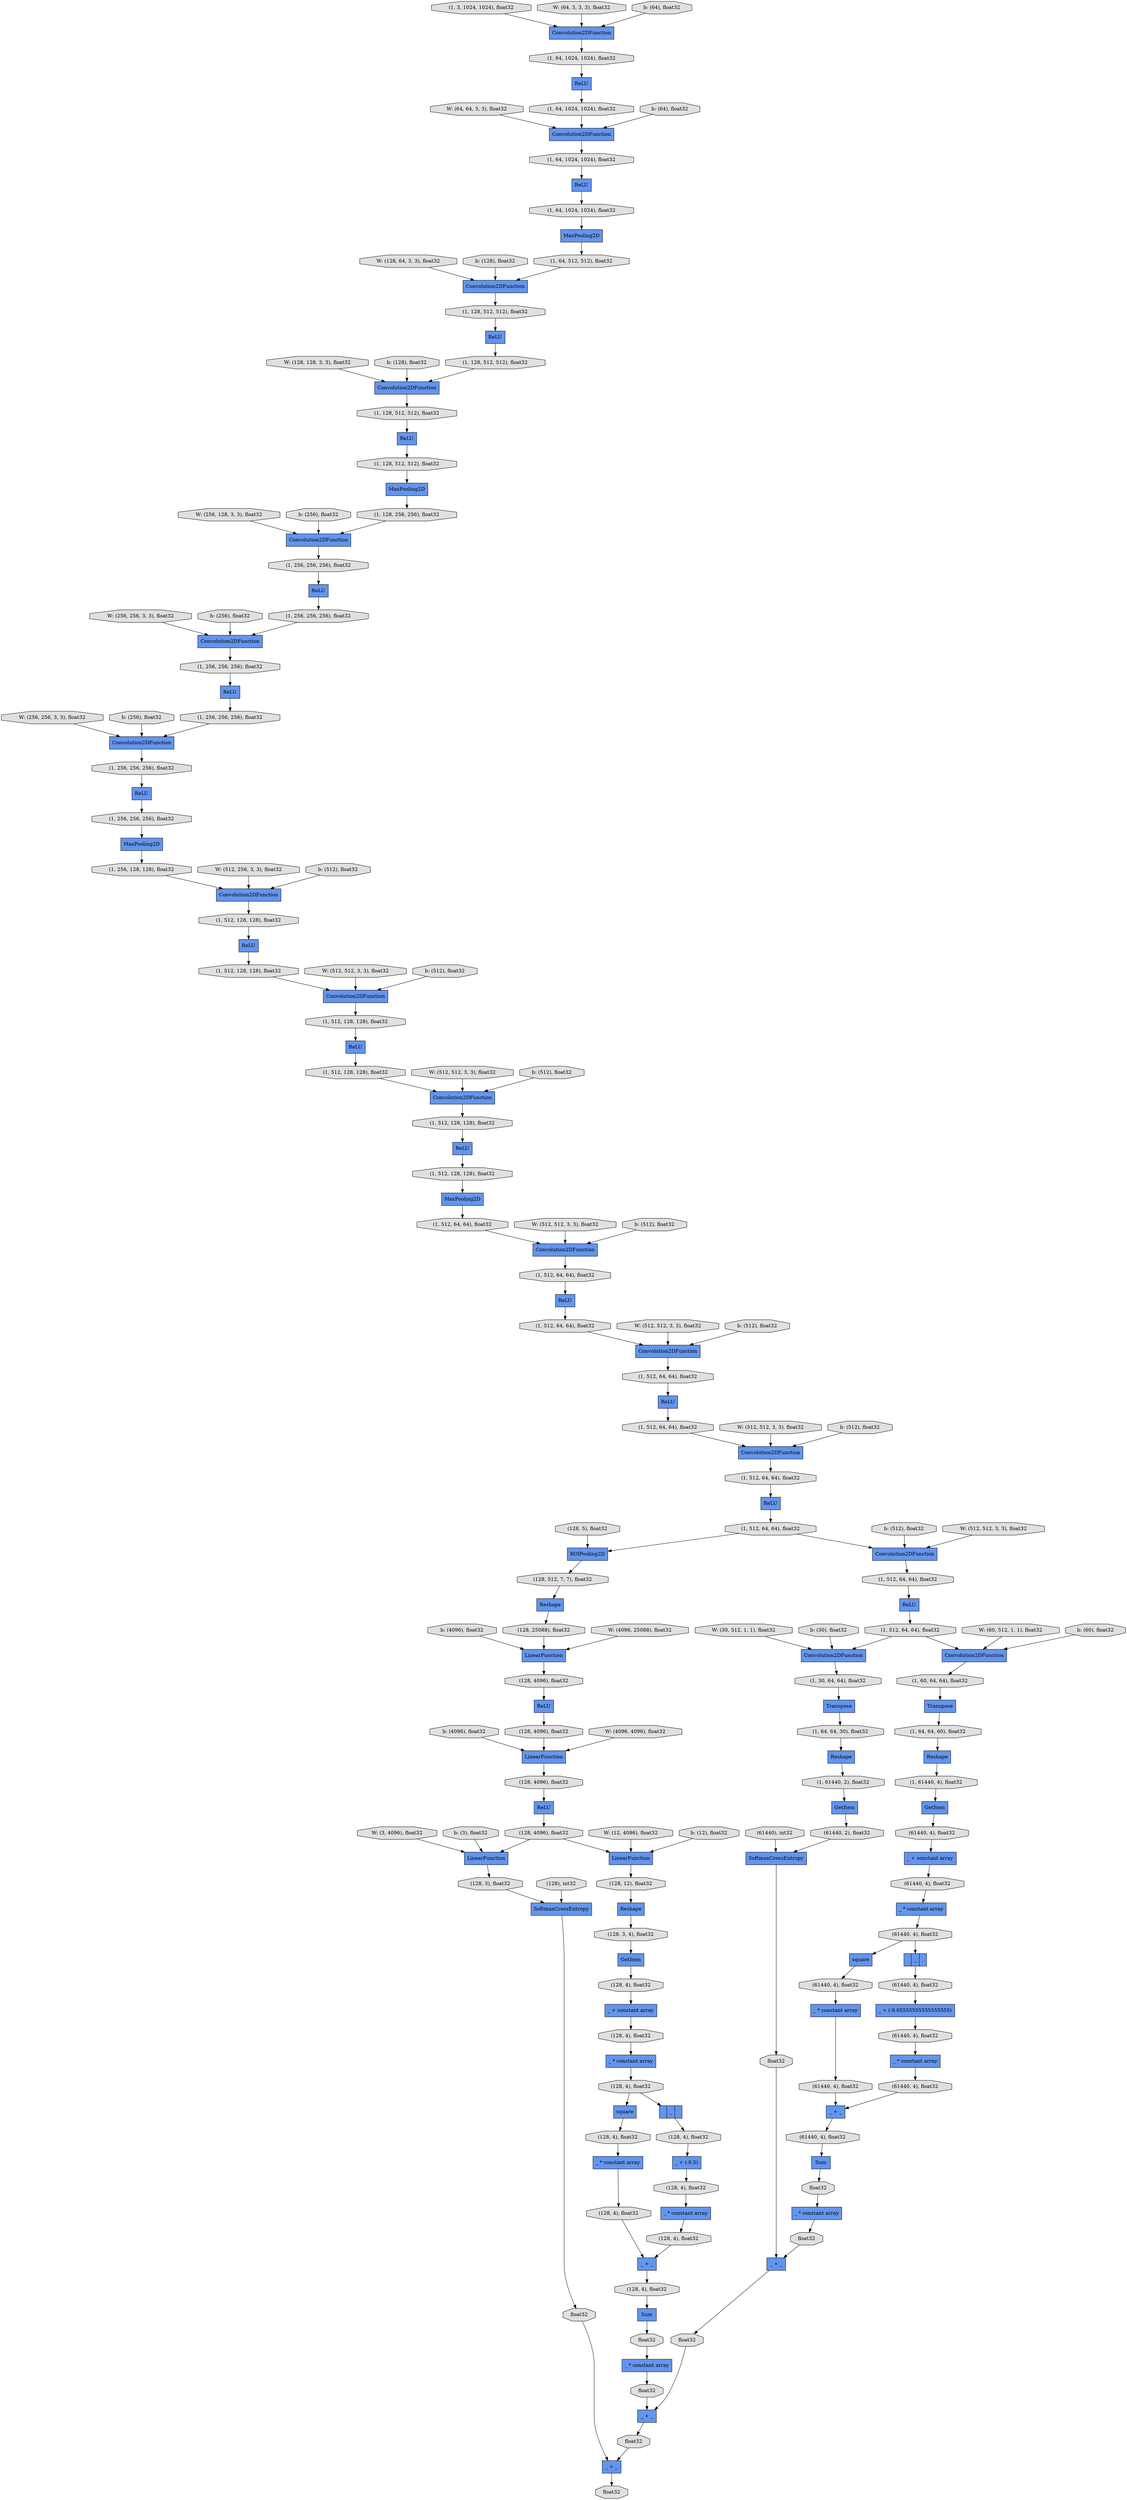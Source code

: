 digraph graphname{rankdir=TB;140659690618952 [label="W: (256, 256, 3, 3), float32",shape="octagon",style="filled",fillcolor="#E0E0E0"];140659683311688 [label="Convolution2DFunction",shape="record",style="filled",fillcolor="#6495ED"];140659673686144 [label="_ * constant array",shape="record",style="filled",fillcolor="#6495ED"];140659683426488 [label="b: (12), float32",shape="octagon",style="filled",fillcolor="#E0E0E0"];140659683311800 [label="ReLU",shape="record",style="filled",fillcolor="#6495ED"];140659683311856 [label="(1, 3, 1024, 1024), float32",shape="octagon",style="filled",fillcolor="#E0E0E0"];140659683385696 [label="(1, 512, 64, 64), float32",shape="octagon",style="filled",fillcolor="#E0E0E0"];140659683426712 [label="W: (3, 4096), float32",shape="octagon",style="filled",fillcolor="#E0E0E0"];140659673629080 [label="ROIPooling2D",shape="record",style="filled",fillcolor="#6495ED"];140659683385752 [label="(1, 512, 64, 64), float32",shape="octagon",style="filled",fillcolor="#E0E0E0"];140659690619288 [label="b: (256), float32",shape="octagon",style="filled",fillcolor="#E0E0E0"];140659673686480 [label="(61440, 4), float32",shape="octagon",style="filled",fillcolor="#E0E0E0"];140659683361232 [label="Convolution2DFunction",shape="record",style="filled",fillcolor="#6495ED"];140659683361176 [label="(1, 256, 256, 256), float32",shape="octagon",style="filled",fillcolor="#E0E0E0"];140659690545560 [label="W: (64, 3, 3, 3), float32",shape="octagon",style="filled",fillcolor="#E0E0E0"];140659673686592 [label="square",shape="record",style="filled",fillcolor="#6495ED"];140659673629248 [label="Reshape",shape="record",style="filled",fillcolor="#6495ED"];140659683361344 [label="(1, 256, 256, 256), float32",shape="octagon",style="filled",fillcolor="#E0E0E0"];140659673629304 [label="(128, 5), float32",shape="octagon",style="filled",fillcolor="#E0E0E0"];140659673686704 [label="_ + (-0.05555555555555555)",shape="record",style="filled",fillcolor="#6495ED"];140659690619568 [label="W: (512, 256, 3, 3), float32",shape="octagon",style="filled",fillcolor="#E0E0E0"];140659690545896 [label="b: (64), float32",shape="octagon",style="filled",fillcolor="#E0E0E0"];140659673686816 [label="_ * constant array",shape="record",style="filled",fillcolor="#6495ED"];140659683386144 [label="(1, 512, 64, 64), float32",shape="octagon",style="filled",fillcolor="#E0E0E0"];140659683427160 [label="b: (3), float32",shape="octagon",style="filled",fillcolor="#E0E0E0"];140659683312472 [label="(1, 64, 1024, 1024), float32",shape="octagon",style="filled",fillcolor="#E0E0E0"];140659683386256 [label="(1, 512, 64, 64), float32",shape="octagon",style="filled",fillcolor="#E0E0E0"];140659683361680 [label="(1, 256, 256, 256), float32",shape="octagon",style="filled",fillcolor="#E0E0E0"];140659683361736 [label="MaxPooling2D",shape="record",style="filled",fillcolor="#6495ED"];140659683312584 [label="Convolution2DFunction",shape="record",style="filled",fillcolor="#6495ED"];140659673687040 [label="(61440, 4), float32",shape="octagon",style="filled",fillcolor="#E0E0E0"];140659673629696 [label="(128, 512, 7, 7), float32",shape="octagon",style="filled",fillcolor="#E0E0E0"];140659690619904 [label="b: (512), float32",shape="octagon",style="filled",fillcolor="#E0E0E0"];140659683361792 [label="ReLU",shape="record",style="filled",fillcolor="#6495ED"];140659690546176 [label="W: (64, 64, 3, 3), float32",shape="octagon",style="filled",fillcolor="#E0E0E0"];140659683361904 [label="(1, 256, 256, 256), float32",shape="octagon",style="filled",fillcolor="#E0E0E0"];140659683312752 [label="Convolution2DFunction",shape="record",style="filled",fillcolor="#6495ED"];140659683386536 [label="(1, 512, 64, 64), float32",shape="octagon",style="filled",fillcolor="#E0E0E0"];140659673687264 [label="(61440, 4), float32",shape="octagon",style="filled",fillcolor="#E0E0E0"];140659673629920 [label="ReLU",shape="record",style="filled",fillcolor="#6495ED"];140659683312864 [label="(1, 64, 1024, 1024), float32",shape="octagon",style="filled",fillcolor="#E0E0E0"];140659683386648 [label="(1, 64, 64, 60), float32",shape="octagon",style="filled",fillcolor="#E0E0E0"];140659690620184 [label="W: (512, 512, 3, 3), float32",shape="octagon",style="filled",fillcolor="#E0E0E0"];140659683362072 [label="(1, 256, 128, 128), float32",shape="octagon",style="filled",fillcolor="#E0E0E0"];140659683312920 [label="MaxPooling2D",shape="record",style="filled",fillcolor="#6495ED"];140659673687376 [label="_ + _",shape="record",style="filled",fillcolor="#6495ED"];140659673630032 [label="(128, 25088), float32",shape="octagon",style="filled",fillcolor="#E0E0E0"];140659683362128 [label="Convolution2DFunction",shape="record",style="filled",fillcolor="#6495ED"];140659673687432 [label="(61440, 4), float32",shape="octagon",style="filled",fillcolor="#E0E0E0"];140659683386760 [label="(1, 64, 64, 30), float32",shape="octagon",style="filled",fillcolor="#E0E0E0"];140659673630088 [label="LinearFunction",shape="record",style="filled",fillcolor="#6495ED"];140659690546512 [label="b: (64), float32",shape="octagon",style="filled",fillcolor="#E0E0E0"];140659673687488 [label="_ * constant array",shape="record",style="filled",fillcolor="#6495ED"];140659683362240 [label="Convolution2DFunction",shape="record",style="filled",fillcolor="#6495ED"];140659673687544 [label="SoftmaxCrossEntropy",shape="record",style="filled",fillcolor="#6495ED"];140659683313144 [label="(1, 64, 1024, 1024), float32",shape="octagon",style="filled",fillcolor="#E0E0E0"];140659673630256 [label="LinearFunction",shape="record",style="filled",fillcolor="#6495ED"];140659683386928 [label="(1, 60, 64, 64), float32",shape="octagon",style="filled",fillcolor="#E0E0E0"];140659673687656 [label="Sum",shape="record",style="filled",fillcolor="#6495ED"];140659673630312 [label="(128, 4096), float32",shape="octagon",style="filled",fillcolor="#E0E0E0"];140659690620520 [label="b: (512), float32",shape="octagon",style="filled",fillcolor="#E0E0E0"];140659690546792 [label="W: (128, 64, 3, 3), float32",shape="octagon",style="filled",fillcolor="#E0E0E0"];140659673687712 [label="(61440, 4), float32",shape="octagon",style="filled",fillcolor="#E0E0E0"];140659683387040 [label="Transpose",shape="record",style="filled",fillcolor="#6495ED"];140659683362464 [label="(1, 512, 128, 128), float32",shape="octagon",style="filled",fillcolor="#E0E0E0"];140659683387096 [label="Reshape",shape="record",style="filled",fillcolor="#6495ED"];140659683313368 [label="(1, 64, 1024, 1024), float32",shape="octagon",style="filled",fillcolor="#E0E0E0"];140659683313256 [label="ReLU",shape="record",style="filled",fillcolor="#6495ED"];140659683362576 [label="Convolution2DFunction",shape="record",style="filled",fillcolor="#6495ED"];140659673687880 [label="(61440, 4), float32",shape="octagon",style="filled",fillcolor="#E0E0E0"];140659673630536 [label="(128, 4096), float32",shape="octagon",style="filled",fillcolor="#E0E0E0"];140659683362632 [label="ReLU",shape="record",style="filled",fillcolor="#6495ED"];140659690620800 [label="W: (512, 512, 3, 3), float32",shape="octagon",style="filled",fillcolor="#E0E0E0"];140659673630648 [label="ReLU",shape="record",style="filled",fillcolor="#6495ED"];140659683362744 [label="(1, 512, 128, 128), float32",shape="octagon",style="filled",fillcolor="#E0E0E0"];140659690547128 [label="b: (128), float32",shape="octagon",style="filled",fillcolor="#E0E0E0"];140659673630704 [label="LinearFunction",shape="record",style="filled",fillcolor="#6495ED"];140659673688048 [label="float32",shape="octagon",style="filled",fillcolor="#E0E0E0"];140659673688104 [label="Reshape",shape="record",style="filled",fillcolor="#6495ED"];140659673630760 [label="(128, 4096), float32",shape="octagon",style="filled",fillcolor="#E0E0E0"];140659683387488 [label="(1, 61440, 4), float32",shape="octagon",style="filled",fillcolor="#E0E0E0"];140659683313760 [label="(1, 64, 512, 512), float32",shape="octagon",style="filled",fillcolor="#E0E0E0"];140659683387544 [label="GetItem",shape="record",style="filled",fillcolor="#6495ED"];140659690621136 [label="b: (512), float32",shape="octagon",style="filled",fillcolor="#E0E0E0"];140659690547408 [label="W: (128, 128, 3, 3), float32",shape="octagon",style="filled",fillcolor="#E0E0E0"];140659673688328 [label="float32",shape="octagon",style="filled",fillcolor="#E0E0E0"];140659683363080 [label="(1, 512, 128, 128), float32",shape="octagon",style="filled",fillcolor="#E0E0E0"];140659683313928 [label="(1, 128, 512, 512), float32",shape="octagon",style="filled",fillcolor="#E0E0E0"];140659673688384 [label="(61440), int32",shape="octagon",style="filled",fillcolor="#E0E0E0"];140659683387712 [label="(1, 30, 64, 64), float32",shape="octagon",style="filled",fillcolor="#E0E0E0"];140659673631096 [label="(128, 4096), float32",shape="octagon",style="filled",fillcolor="#E0E0E0"];140659683363192 [label="ReLU",shape="record",style="filled",fillcolor="#6495ED"];140659683314040 [label="ReLU",shape="record",style="filled",fillcolor="#6495ED"];140659683387824 [label="Transpose",shape="record",style="filled",fillcolor="#6495ED"];140659683314096 [label="ReLU",shape="record",style="filled",fillcolor="#6495ED"];140659673631208 [label="LinearFunction",shape="record",style="filled",fillcolor="#6495ED"];140659690621416 [label="W: (512, 512, 3, 3), float32",shape="octagon",style="filled",fillcolor="#E0E0E0"];140659683363304 [label="(1, 512, 128, 128), float32",shape="octagon",style="filled",fillcolor="#E0E0E0"];140659683314152 [label="MaxPooling2D",shape="record",style="filled",fillcolor="#6495ED"];140659690547744 [label="b: (128), float32",shape="octagon",style="filled",fillcolor="#E0E0E0"];140659673688664 [label="GetItem",shape="record",style="filled",fillcolor="#6495ED"];140659673631320 [label="(128, 12), float32",shape="octagon",style="filled",fillcolor="#E0E0E0"];140659683314264 [label="(1, 128, 512, 512), float32",shape="octagon",style="filled",fillcolor="#E0E0E0"];140659683388104 [label="(61440, 4), float32",shape="octagon",style="filled",fillcolor="#E0E0E0"];140659690621752 [label="b: (512), float32",shape="octagon",style="filled",fillcolor="#E0E0E0"];140659683363640 [label="(1, 512, 128, 128), float32",shape="octagon",style="filled",fillcolor="#E0E0E0"];140659690548024 [label="W: (256, 128, 3, 3), float32",shape="octagon",style="filled",fillcolor="#E0E0E0"];140659673631600 [label="(128, 3), float32",shape="octagon",style="filled",fillcolor="#E0E0E0"];140659683388272 [label="Reshape",shape="record",style="filled",fillcolor="#6495ED"];140659673689000 [label="float32",shape="octagon",style="filled",fillcolor="#E0E0E0"];140659683363752 [label="ReLU",shape="record",style="filled",fillcolor="#6495ED"];140659683314600 [label="(1, 128, 512, 512), float32",shape="octagon",style="filled",fillcolor="#E0E0E0"];140659683363864 [label="(1, 512, 128, 128), float32",shape="octagon",style="filled",fillcolor="#E0E0E0"];140659683314712 [label="ReLU",shape="record",style="filled",fillcolor="#6495ED"];140659690622032 [label="W: (512, 512, 3, 3), float32",shape="octagon",style="filled",fillcolor="#E0E0E0"];140659673689224 [label="(128, 3, 4), float32",shape="octagon",style="filled",fillcolor="#E0E0E0"];140659683388552 [label="GetItem",shape="record",style="filled",fillcolor="#6495ED"];140659690548360 [label="b: (256), float32",shape="octagon",style="filled",fillcolor="#E0E0E0"];140659683314824 [label="(1, 128, 512, 512), float32",shape="octagon",style="filled",fillcolor="#E0E0E0"];140659683388608 [label="(61440, 2), float32",shape="octagon",style="filled",fillcolor="#E0E0E0"];140659683282112 [label="(1, 512, 64, 64), float32",shape="octagon",style="filled",fillcolor="#E0E0E0"];140659683364032 [label="(1, 512, 64, 64), float32",shape="octagon",style="filled",fillcolor="#E0E0E0"];140659683364088 [label="Convolution2DFunction",shape="record",style="filled",fillcolor="#6495ED"];140659683314992 [label="(1, 128, 256, 256), float32",shape="octagon",style="filled",fillcolor="#E0E0E0"];140659683364200 [label="Convolution2DFunction",shape="record",style="filled",fillcolor="#6495ED"];140659683315048 [label="Convolution2DFunction",shape="record",style="filled",fillcolor="#6495ED"];140659673632160 [label="_ + constant array",shape="record",style="filled",fillcolor="#6495ED"];140659690622368 [label="b: (512), float32",shape="octagon",style="filled",fillcolor="#E0E0E0"];140659690548640 [label="W: (256, 256, 3, 3), float32",shape="octagon",style="filled",fillcolor="#E0E0E0"];140659683388888 [label="(1, 61440, 2), float32",shape="octagon",style="filled",fillcolor="#E0E0E0"];140659683315160 [label="Convolution2DFunction",shape="record",style="filled",fillcolor="#6495ED"];140659683364424 [label="(1, 512, 64, 64), float32",shape="octagon",style="filled",fillcolor="#E0E0E0"];140659673632384 [label="_ * constant array",shape="record",style="filled",fillcolor="#6495ED"];140659683282560 [label="Convolution2DFunction",shape="record",style="filled",fillcolor="#6495ED"];140659673689784 [label="(128, 4), float32",shape="octagon",style="filled",fillcolor="#E0E0E0"];140659673632440 [label="|_|",shape="record",style="filled",fillcolor="#6495ED"];140659683282616 [label="Convolution2DFunction",shape="record",style="filled",fillcolor="#6495ED"];140659683364536 [label="ReLU",shape="record",style="filled",fillcolor="#6495ED"];140659673632496 [label="(61440, 4), float32",shape="octagon",style="filled",fillcolor="#E0E0E0"];140659690622648 [label="W: (512, 512, 3, 3), float32",shape="octagon",style="filled",fillcolor="#E0E0E0"];140659683364592 [label="ReLU",shape="record",style="filled",fillcolor="#6495ED"];140659683315496 [label="MaxPooling2D",shape="record",style="filled",fillcolor="#6495ED"];140659690548976 [label="b: (256), float32",shape="octagon",style="filled",fillcolor="#E0E0E0"];140659683315384 [label="(1, 256, 256, 256), float32",shape="octagon",style="filled",fillcolor="#E0E0E0"];140659683364704 [label="(1, 512, 64, 64), float32",shape="octagon",style="filled",fillcolor="#E0E0E0"];140659683315552 [label="ReLU",shape="record",style="filled",fillcolor="#6495ED"];140659673690008 [label="_ + constant array",shape="record",style="filled",fillcolor="#6495ED"];140659673632720 [label="(61440, 4), float32",shape="octagon",style="filled",fillcolor="#E0E0E0"];140659673690064 [label="|_|",shape="record",style="filled",fillcolor="#6495ED"];140659683282896 [label="Convolution2DFunction",shape="record",style="filled",fillcolor="#6495ED"];140659683364816 [label="ReLU",shape="record",style="filled",fillcolor="#6495ED"];140659683315664 [label="(1, 256, 256, 256), float32",shape="octagon",style="filled",fillcolor="#E0E0E0"];140659673731144 [label="_ * constant array",shape="record",style="filled",fillcolor="#6495ED"];140659683405896 [label="b: (512), float32",shape="octagon",style="filled",fillcolor="#E0E0E0"];140659673731200 [label="_ * constant array",shape="record",style="filled",fillcolor="#6495ED"];140661168664704 [label="Convolution2DFunction",shape="record",style="filled",fillcolor="#6495ED"];140659673731256 [label="(128, 4), float32",shape="octagon",style="filled",fillcolor="#E0E0E0"];140659683406176 [label="W: (60, 512, 1, 1), float32",shape="octagon",style="filled",fillcolor="#E0E0E0"];140659673731480 [label="(128, 4), float32",shape="octagon",style="filled",fillcolor="#E0E0E0"];140659673731648 [label="(128, 4), float32",shape="octagon",style="filled",fillcolor="#E0E0E0"];140659683406400 [label="b: (30), float32",shape="octagon",style="filled",fillcolor="#E0E0E0"];140659673731760 [label="square",shape="record",style="filled",fillcolor="#6495ED"];140659683406512 [label="W: (30, 512, 1, 1), float32",shape="octagon",style="filled",fillcolor="#E0E0E0"];140659673731984 [label="_ + (-0.5)",shape="record",style="filled",fillcolor="#6495ED"];140659683406736 [label="b: (512), float32",shape="octagon",style="filled",fillcolor="#E0E0E0"];140659673732096 [label="_ * constant array",shape="record",style="filled",fillcolor="#6495ED"];140659673732208 [label="(128, 4), float32",shape="octagon",style="filled",fillcolor="#E0E0E0"];140659673732432 [label="(128, 4), float32",shape="octagon",style="filled",fillcolor="#E0E0E0"];140659673732600 [label="_ + _",shape="record",style="filled",fillcolor="#6495ED"];140659673732712 [label="(128, 4), float32",shape="octagon",style="filled",fillcolor="#E0E0E0"];140659683407464 [label="W: (512, 512, 3, 3), float32",shape="octagon",style="filled",fillcolor="#E0E0E0"];140659673732768 [label="_ * constant array",shape="record",style="filled",fillcolor="#6495ED"];140659673732824 [label="SoftmaxCrossEntropy",shape="record",style="filled",fillcolor="#6495ED"];140659673732936 [label="Sum",shape="record",style="filled",fillcolor="#6495ED"];140659673732992 [label="(128, 4), float32",shape="octagon",style="filled",fillcolor="#E0E0E0"];140659683530680 [label="ReLU",shape="record",style="filled",fillcolor="#6495ED"];140659673733160 [label="(128, 4), float32",shape="octagon",style="filled",fillcolor="#E0E0E0"];140659683407912 [label="b: (60), float32",shape="octagon",style="filled",fillcolor="#E0E0E0"];140659673733272 [label="float32",shape="octagon",style="filled",fillcolor="#E0E0E0"];140659673733440 [label="float32",shape="octagon",style="filled",fillcolor="#E0E0E0"];140659673733496 [label="_ + _",shape="record",style="filled",fillcolor="#6495ED"];140659683408248 [label="W: (4096, 25088), float32",shape="octagon",style="filled",fillcolor="#E0E0E0"];140659673733552 [label="(128), int32",shape="octagon",style="filled",fillcolor="#E0E0E0"];140659673733944 [label="float32",shape="octagon",style="filled",fillcolor="#E0E0E0"];140659683408696 [label="b: (4096), float32",shape="octagon",style="filled",fillcolor="#E0E0E0"];140659673734000 [label="_ + _",shape="record",style="filled",fillcolor="#6495ED"];140659673734056 [label="_ + _",shape="record",style="filled",fillcolor="#6495ED"];140659673734112 [label="float32",shape="octagon",style="filled",fillcolor="#E0E0E0"];140659683408920 [label="W: (4096, 4096), float32",shape="octagon",style="filled",fillcolor="#E0E0E0"];140661189991504 [label="Convolution2DFunction",shape="record",style="filled",fillcolor="#6495ED"];140659673734336 [label="float32",shape="octagon",style="filled",fillcolor="#E0E0E0"];140659673734504 [label="float32",shape="octagon",style="filled",fillcolor="#E0E0E0"];140659683409368 [label="b: (4096), float32",shape="octagon",style="filled",fillcolor="#E0E0E0"];140659683409592 [label="W: (12, 4096), float32",shape="octagon",style="filled",fillcolor="#E0E0E0"];140659683314264 -> 140661189991504;140659683387824 -> 140659683386760;140659683361232 -> 140659683362464;140659683314824 -> 140659683314152;140659690621416 -> 140659683362576;140659690621136 -> 140659683362240;140659673732936 -> 140659673733272;140659673690064 -> 140659673731648;140659673631320 -> 140659673688104;140659683362576 -> 140659683364424;140659673630256 -> 140659673630760;140659673731480 -> 140659673731760;140659673732096 -> 140659673732432;140659683387488 -> 140659683388552;140659683282112 -> 140659683530680;140659683315048 -> 140659683361176;140659683312584 -> 140659683313144;140659683388272 -> 140659683388888;140659673731200 -> 140659673733440;140659683313368 -> 140659683312920;140659673687712 -> 140659673687376;140659683313256 -> 140659683313368;140659683311856 -> 140659683311688;140659683386648 -> 140659683387096;140659683364816 -> 140659683385752;140659683364536 -> 140659683386256;140659683387712 -> 140659683387824;140659683362632 -> 140659683362744;140659683361344 -> 140659683315160;140659673733496 -> 140659673734112;140659683388552 -> 140659683388104;140659690622648 -> 140659683364200;140659673632440 -> 140659673686480;140659683315664 -> 140659683315048;140659683530680 -> 140659683386536;140659683282616 -> 140659683387712;140659683363864 -> 140659683361736;140659690548360 -> 140659683312752;140659690547128 -> 140661168664704;140659683311800 -> 140659683312864;140659683406400 -> 140659683282616;140659673732208 -> 140659673732096;140659683312920 -> 140659683313760;140659683364704 -> 140659683364088;140659673733552 -> 140659673732824;140659683427160 -> 140659673631208;140659683363304 -> 140659683362240;140659683313928 -> 140659683314096;140659673687880 -> 140659673687656;140659673686592 -> 140659673687040;140659690619288 -> 140659683315160;140659673733440 -> 140659673734000;140659683364592 -> 140659683364704;140659690548024 -> 140659683312752;140659673733272 -> 140659673731200;140659673631208 -> 140659673631600;140659690619568 -> 140659683361232;140659673731648 -> 140659673731984;140659683408248 -> 140659673630088;140659690622368 -> 140659683364088;140659673630648 -> 140659673631096;140659673631096 -> 140659673631208;140659683363192 -> 140659683363304;140659690618952 -> 140659683315160;140659683314040 -> 140659683361344;140659683387040 -> 140659683386648;140659683362744 -> 140659683362128;140659673630088 -> 140659673630312;140659673630704 -> 140659673631320;140659673687544 -> 140659673689000;140659673686480 -> 140659673686704;140659683387096 -> 140659683387488;140659683361904 -> 140659683315496;140659683315384 -> 140659683315552;140661189991504 -> 140659683314600;140659683385696 -> 140659683364816;140661168664704 -> 140659683313928;140659683387544 -> 140659683388608;140659673630312 -> 140659673629920;140659683362240 -> 140659683363640;140659683406736 -> 140659683282896;140659673731256 -> 140659673731144;140659673688664 -> 140659673689784;140659683362072 -> 140659683361232;140659673734056 -> 140659673734504;140659673688328 -> 140659673733496;140659683282896 -> 140659683282112;140659683364200 -> 140659683386144;140659673632496 -> 140659673632384;140659683406176 -> 140659683282560;140659683386760 -> 140659683388272;140659673629696 -> 140659673629248;140659673629248 -> 140659673630032;140659690622032 -> 140659683364088;140659683364032 -> 140659683362576;140659683311688 -> 140659683312472;140659673630760 -> 140659673630648;140659690548976 -> 140659683315048;140659683408920 -> 140659673630256;140659683407464 -> 140659683282896;140659690548640 -> 140659683315048;140659690620184 -> 140659683362128;140659683314712 -> 140659683314824;140659673734000 -> 140659673734336;140659683312752 -> 140659683315384;140659683314152 -> 140659683314992;140659683386144 -> 140659683364536;140659683385752 -> 140659683364200;140659673632160 -> 140659673632496;140659683364088 -> 140659683385696;140659673733944 -> 140659673734056;140659673688384 -> 140659673687544;140659690621752 -> 140659683362576;140659683363640 -> 140659683363752;140659673632720 -> 140659673632440;140659683388608 -> 140659673687544;140659683361680 -> 140659683361792;140659673732824 -> 140659673733944;140659683314096 -> 140659683314264;140659673632720 -> 140659673686592;140659683426712 -> 140659673631208;140659683386536 -> 140659683282616;140659690545560 -> 140659683311688;140659683407912 -> 140659683282560;140659683364424 -> 140659683364592;140659683314992 -> 140659683312752;140659673687656 -> 140659673688048;140659690545896 -> 140659683311688;140659673629304 -> 140659673629080;140659683408696 -> 140659673630088;140659673732432 -> 140659673732600;140659673632384 -> 140659673632720;140659673732600 -> 140659673733160;140659673631600 -> 140659673732824;140659673732992 -> 140659673732600;140659683406512 -> 140659683282616;140659683363752 -> 140659683363864;140659683314600 -> 140659683314712;140659673732768 -> 140659673732992;140659683405896 -> 140659683364200;140659683362128 -> 140659683363080;140659683312864 -> 140659683312584;140659683282560 -> 140659683386928;140659673631096 -> 140659673630704;140659690620800 -> 140659683362240;140659683386928 -> 140659683387040;140659673687040 -> 140659673686816;140659683315496 -> 140659683362072;140659673629080 -> 140659673629696;140659683315160 -> 140659683361680;140659690547744 -> 140661189991504;140659673689784 -> 140659673690008;140659673630032 -> 140659673630088;140659673688048 -> 140659673686144;140659673630536 -> 140659673630256;140659683426488 -> 140659673630704;140659683361792 -> 140659683361904;140659683409368 -> 140659673630256;140659683361176 -> 140659683314040;140659673690008 -> 140659673731256;140659673689000 -> 140659673733496;140659673687488 -> 140659673687712;140659683409592 -> 140659673630704;140659690547408 -> 140661189991504;140659690620520 -> 140659683362128;140659673629920 -> 140659673630536;140659673686144 -> 140659673688328;140659690546176 -> 140659683312584;140659673731760 -> 140659673732208;140659673687376 -> 140659673687880;140659683386536 -> 140659683282560;140659683386256 -> 140659683282896;140659690546792 -> 140661168664704;140659673687432 -> 140659673687488;140659673734336 -> 140659673734056;140659673688104 -> 140659673689224;140659673686816 -> 140659673687264;140659683388104 -> 140659673632160;140659683388888 -> 140659683387544;140659683363080 -> 140659683363192;140659690619904 -> 140659683361232;140659673731144 -> 140659673731480;140659683315552 -> 140659683315664;140659673731480 -> 140659673690064;140659683313144 -> 140659683313256;140659683313760 -> 140661168664704;140659690546512 -> 140659683312584;140659673732712 -> 140659673732768;140659673734112 -> 140659673734000;140659673733160 -> 140659673732936;140659673731984 -> 140659673732712;140659683386256 -> 140659673629080;140659683362464 -> 140659683362632;140659673687264 -> 140659673687376;140659683312472 -> 140659683311800;140659673686704 -> 140659673687432;140659683361736 -> 140659683364032;140659673689224 -> 140659673688664;}